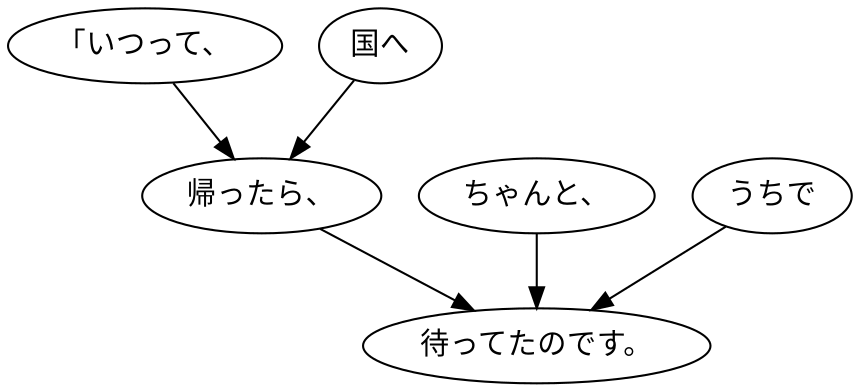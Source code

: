 digraph graph8423 {
	node0 [label="「いつって、"];
	node1 [label="国へ"];
	node2 [label="帰ったら、"];
	node3 [label="ちゃんと、"];
	node4 [label="うちで"];
	node5 [label="待ってたのです。"];
	node0 -> node2;
	node1 -> node2;
	node2 -> node5;
	node3 -> node5;
	node4 -> node5;
}

